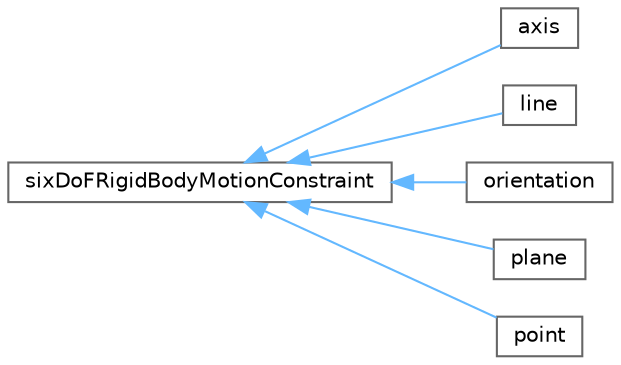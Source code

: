 digraph "Graphical Class Hierarchy"
{
 // LATEX_PDF_SIZE
  bgcolor="transparent";
  edge [fontname=Helvetica,fontsize=10,labelfontname=Helvetica,labelfontsize=10];
  node [fontname=Helvetica,fontsize=10,shape=box,height=0.2,width=0.4];
  rankdir="LR";
  Node0 [id="Node000000",label="sixDoFRigidBodyMotionConstraint",height=0.2,width=0.4,color="grey40", fillcolor="white", style="filled",URL="$classFoam_1_1sixDoFRigidBodyMotionConstraint.html",tooltip="Base class for defining constraints for sixDoF motions."];
  Node0 -> Node1 [id="edge5309_Node000000_Node000001",dir="back",color="steelblue1",style="solid",tooltip=" "];
  Node1 [id="Node000001",label="axis",height=0.2,width=0.4,color="grey40", fillcolor="white", style="filled",URL="$classFoam_1_1sixDoFRigidBodyMotionConstraints_1_1axis.html",tooltip="This constraint imposes an orientation limitation where bodies are restricted to rotate only around a..."];
  Node0 -> Node2 [id="edge5310_Node000000_Node000002",dir="back",color="steelblue1",style="solid",tooltip=" "];
  Node2 [id="Node000002",label="line",height=0.2,width=0.4,color="grey40", fillcolor="white", style="filled",URL="$classFoam_1_1sixDoFRigidBodyMotionConstraints_1_1line.html",tooltip="Translation constraint on the centre of rotation: may only move along a line."];
  Node0 -> Node3 [id="edge5311_Node000000_Node000003",dir="back",color="steelblue1",style="solid",tooltip=" "];
  Node3 [id="Node000003",label="orientation",height=0.2,width=0.4,color="grey40", fillcolor="white", style="filled",URL="$classFoam_1_1sixDoFRigidBodyMotionConstraints_1_1orientation.html",tooltip="Orientation constraint: fixed in global space."];
  Node0 -> Node4 [id="edge5312_Node000000_Node000004",dir="back",color="steelblue1",style="solid",tooltip=" "];
  Node4 [id="Node000004",label="plane",height=0.2,width=0.4,color="grey40", fillcolor="white", style="filled",URL="$classFoam_1_1sixDoFRigidBodyMotionConstraints_1_1plane.html",tooltip="Translation constraint on the centre of rotation: may only move on a plane."];
  Node0 -> Node5 [id="edge5313_Node000000_Node000005",dir="back",color="steelblue1",style="solid",tooltip=" "];
  Node5 [id="Node000005",label="point",height=0.2,width=0.4,color="grey40", fillcolor="white", style="filled",URL="$classFoam_1_1sixDoFRigidBodyMotionConstraints_1_1point.html",tooltip="Translation constraint on the centre of rotation: fixed in space."];
}
